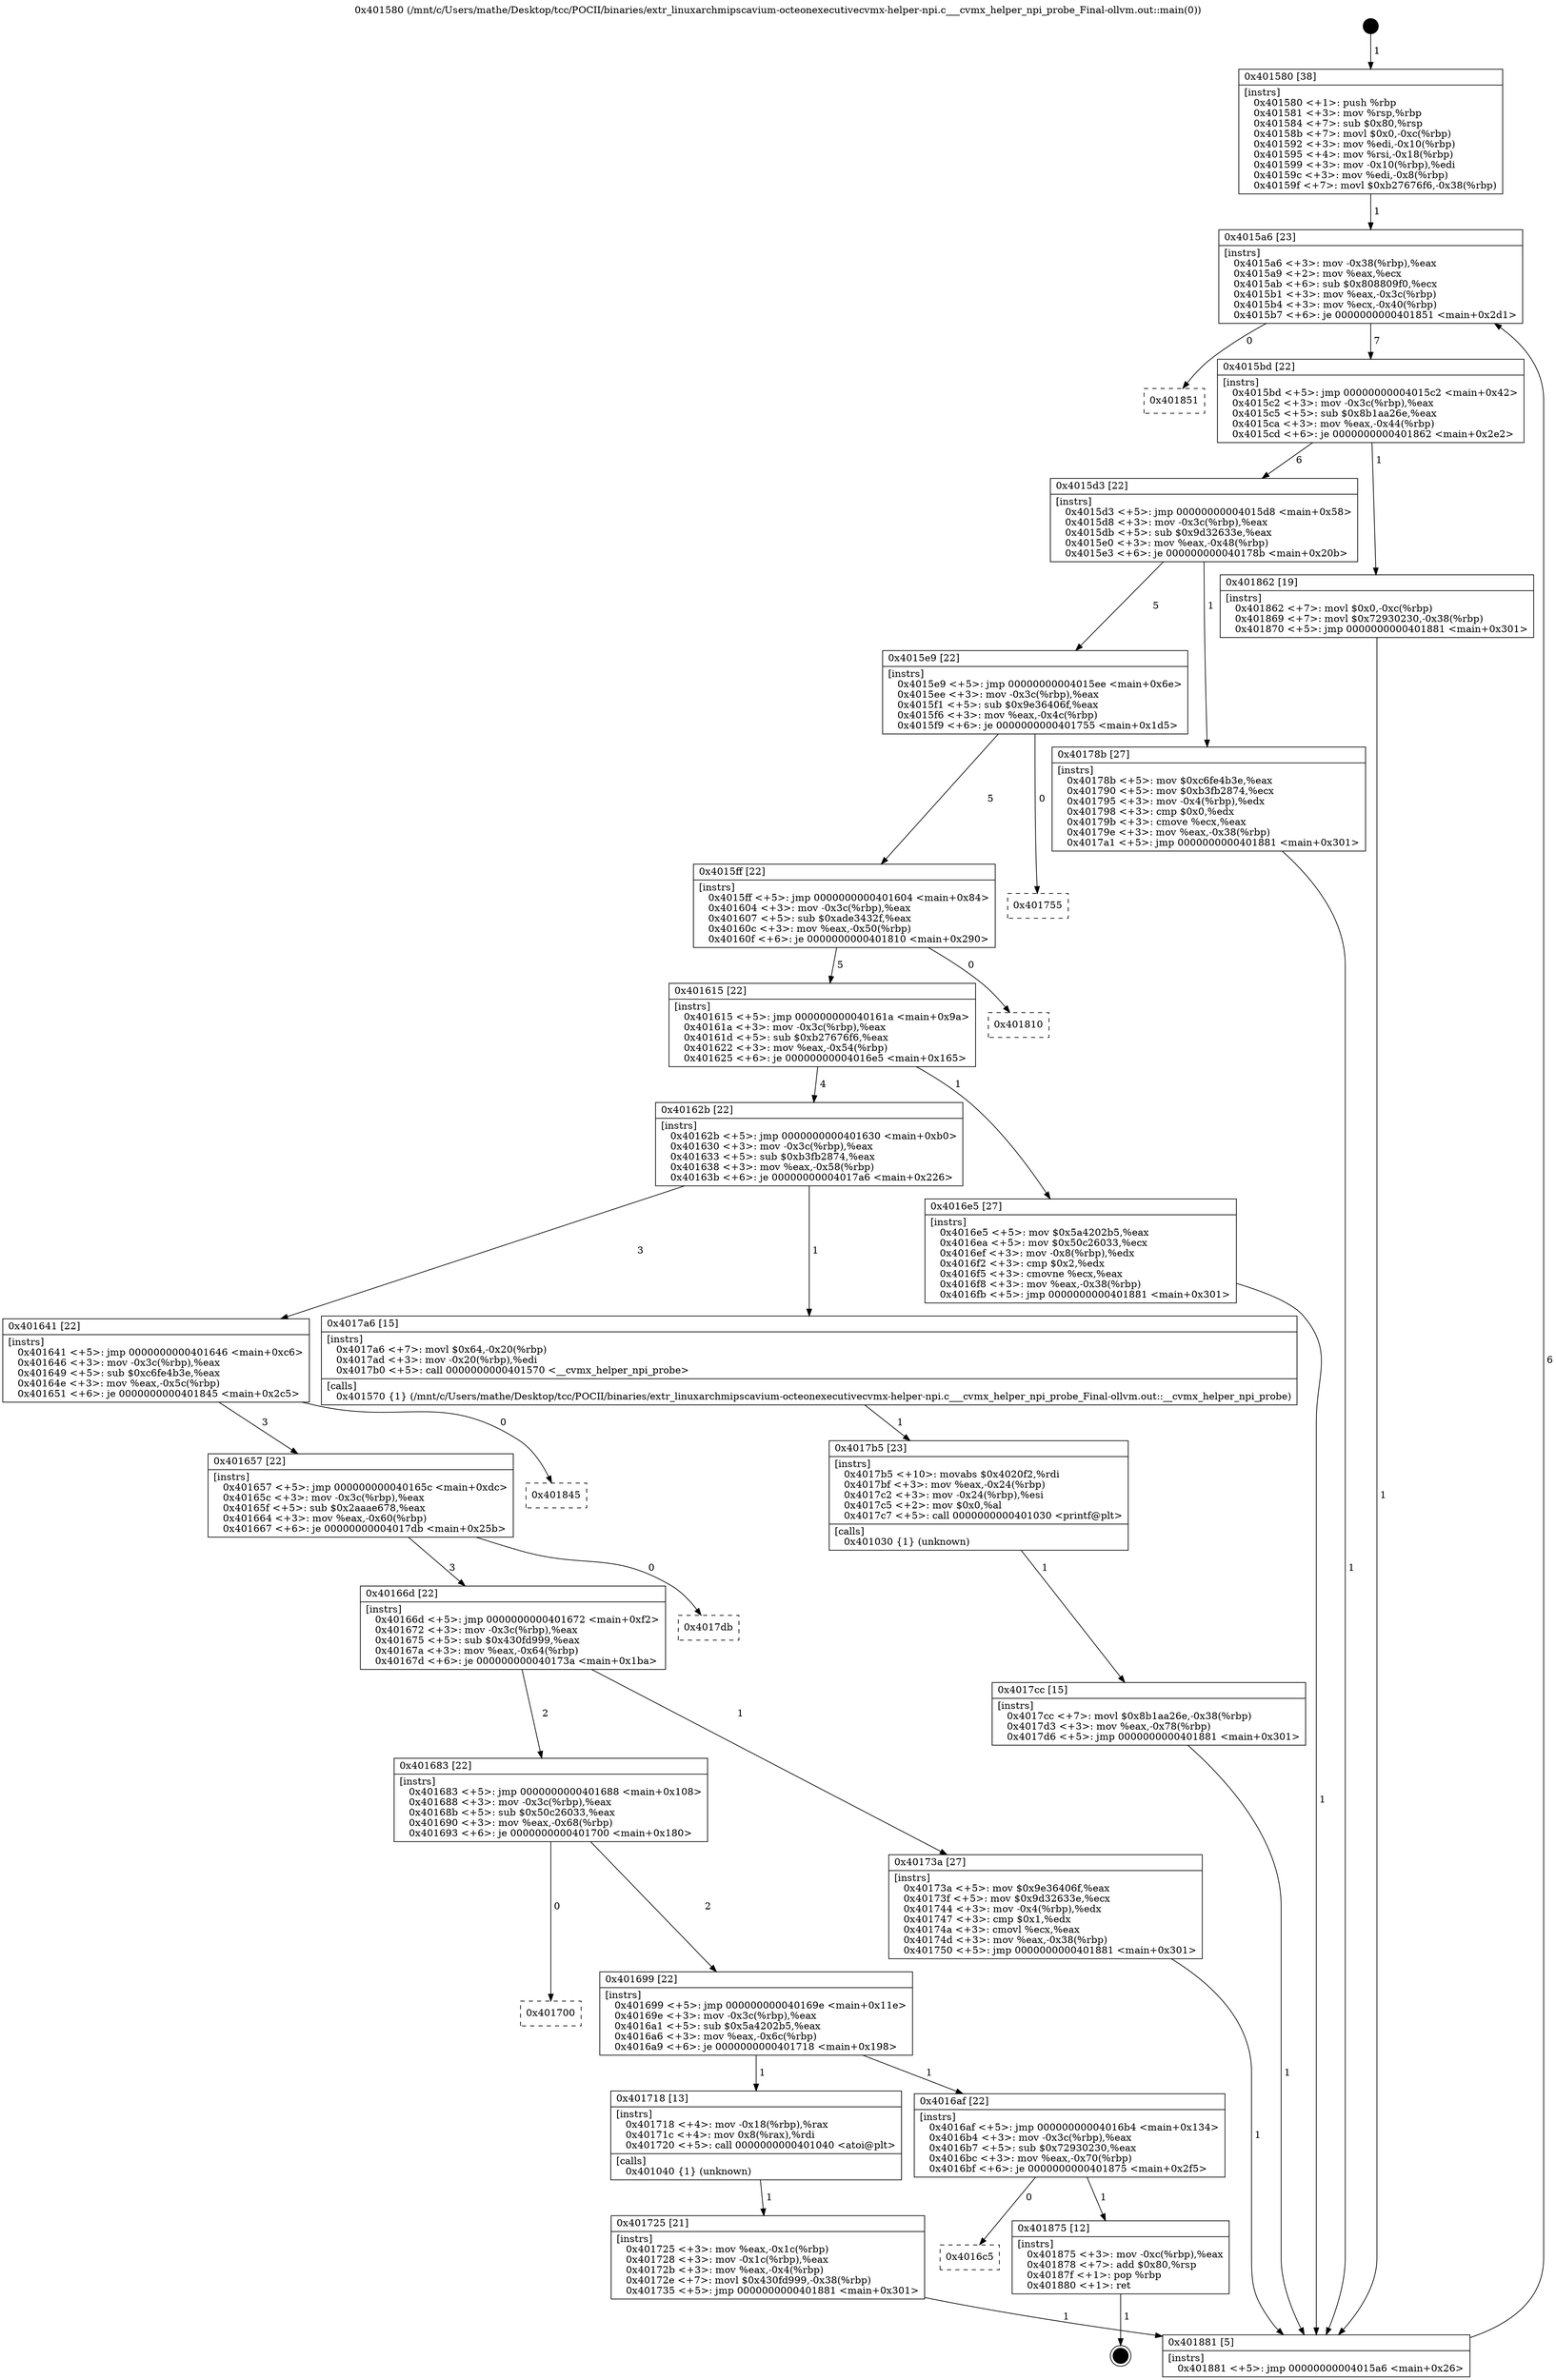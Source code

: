 digraph "0x401580" {
  label = "0x401580 (/mnt/c/Users/mathe/Desktop/tcc/POCII/binaries/extr_linuxarchmipscavium-octeonexecutivecvmx-helper-npi.c___cvmx_helper_npi_probe_Final-ollvm.out::main(0))"
  labelloc = "t"
  node[shape=record]

  Entry [label="",width=0.3,height=0.3,shape=circle,fillcolor=black,style=filled]
  "0x4015a6" [label="{
     0x4015a6 [23]\l
     | [instrs]\l
     &nbsp;&nbsp;0x4015a6 \<+3\>: mov -0x38(%rbp),%eax\l
     &nbsp;&nbsp;0x4015a9 \<+2\>: mov %eax,%ecx\l
     &nbsp;&nbsp;0x4015ab \<+6\>: sub $0x808809f0,%ecx\l
     &nbsp;&nbsp;0x4015b1 \<+3\>: mov %eax,-0x3c(%rbp)\l
     &nbsp;&nbsp;0x4015b4 \<+3\>: mov %ecx,-0x40(%rbp)\l
     &nbsp;&nbsp;0x4015b7 \<+6\>: je 0000000000401851 \<main+0x2d1\>\l
  }"]
  "0x401851" [label="{
     0x401851\l
  }", style=dashed]
  "0x4015bd" [label="{
     0x4015bd [22]\l
     | [instrs]\l
     &nbsp;&nbsp;0x4015bd \<+5\>: jmp 00000000004015c2 \<main+0x42\>\l
     &nbsp;&nbsp;0x4015c2 \<+3\>: mov -0x3c(%rbp),%eax\l
     &nbsp;&nbsp;0x4015c5 \<+5\>: sub $0x8b1aa26e,%eax\l
     &nbsp;&nbsp;0x4015ca \<+3\>: mov %eax,-0x44(%rbp)\l
     &nbsp;&nbsp;0x4015cd \<+6\>: je 0000000000401862 \<main+0x2e2\>\l
  }"]
  Exit [label="",width=0.3,height=0.3,shape=circle,fillcolor=black,style=filled,peripheries=2]
  "0x401862" [label="{
     0x401862 [19]\l
     | [instrs]\l
     &nbsp;&nbsp;0x401862 \<+7\>: movl $0x0,-0xc(%rbp)\l
     &nbsp;&nbsp;0x401869 \<+7\>: movl $0x72930230,-0x38(%rbp)\l
     &nbsp;&nbsp;0x401870 \<+5\>: jmp 0000000000401881 \<main+0x301\>\l
  }"]
  "0x4015d3" [label="{
     0x4015d3 [22]\l
     | [instrs]\l
     &nbsp;&nbsp;0x4015d3 \<+5\>: jmp 00000000004015d8 \<main+0x58\>\l
     &nbsp;&nbsp;0x4015d8 \<+3\>: mov -0x3c(%rbp),%eax\l
     &nbsp;&nbsp;0x4015db \<+5\>: sub $0x9d32633e,%eax\l
     &nbsp;&nbsp;0x4015e0 \<+3\>: mov %eax,-0x48(%rbp)\l
     &nbsp;&nbsp;0x4015e3 \<+6\>: je 000000000040178b \<main+0x20b\>\l
  }"]
  "0x4016c5" [label="{
     0x4016c5\l
  }", style=dashed]
  "0x40178b" [label="{
     0x40178b [27]\l
     | [instrs]\l
     &nbsp;&nbsp;0x40178b \<+5\>: mov $0xc6fe4b3e,%eax\l
     &nbsp;&nbsp;0x401790 \<+5\>: mov $0xb3fb2874,%ecx\l
     &nbsp;&nbsp;0x401795 \<+3\>: mov -0x4(%rbp),%edx\l
     &nbsp;&nbsp;0x401798 \<+3\>: cmp $0x0,%edx\l
     &nbsp;&nbsp;0x40179b \<+3\>: cmove %ecx,%eax\l
     &nbsp;&nbsp;0x40179e \<+3\>: mov %eax,-0x38(%rbp)\l
     &nbsp;&nbsp;0x4017a1 \<+5\>: jmp 0000000000401881 \<main+0x301\>\l
  }"]
  "0x4015e9" [label="{
     0x4015e9 [22]\l
     | [instrs]\l
     &nbsp;&nbsp;0x4015e9 \<+5\>: jmp 00000000004015ee \<main+0x6e\>\l
     &nbsp;&nbsp;0x4015ee \<+3\>: mov -0x3c(%rbp),%eax\l
     &nbsp;&nbsp;0x4015f1 \<+5\>: sub $0x9e36406f,%eax\l
     &nbsp;&nbsp;0x4015f6 \<+3\>: mov %eax,-0x4c(%rbp)\l
     &nbsp;&nbsp;0x4015f9 \<+6\>: je 0000000000401755 \<main+0x1d5\>\l
  }"]
  "0x401875" [label="{
     0x401875 [12]\l
     | [instrs]\l
     &nbsp;&nbsp;0x401875 \<+3\>: mov -0xc(%rbp),%eax\l
     &nbsp;&nbsp;0x401878 \<+7\>: add $0x80,%rsp\l
     &nbsp;&nbsp;0x40187f \<+1\>: pop %rbp\l
     &nbsp;&nbsp;0x401880 \<+1\>: ret\l
  }"]
  "0x401755" [label="{
     0x401755\l
  }", style=dashed]
  "0x4015ff" [label="{
     0x4015ff [22]\l
     | [instrs]\l
     &nbsp;&nbsp;0x4015ff \<+5\>: jmp 0000000000401604 \<main+0x84\>\l
     &nbsp;&nbsp;0x401604 \<+3\>: mov -0x3c(%rbp),%eax\l
     &nbsp;&nbsp;0x401607 \<+5\>: sub $0xade3432f,%eax\l
     &nbsp;&nbsp;0x40160c \<+3\>: mov %eax,-0x50(%rbp)\l
     &nbsp;&nbsp;0x40160f \<+6\>: je 0000000000401810 \<main+0x290\>\l
  }"]
  "0x4017cc" [label="{
     0x4017cc [15]\l
     | [instrs]\l
     &nbsp;&nbsp;0x4017cc \<+7\>: movl $0x8b1aa26e,-0x38(%rbp)\l
     &nbsp;&nbsp;0x4017d3 \<+3\>: mov %eax,-0x78(%rbp)\l
     &nbsp;&nbsp;0x4017d6 \<+5\>: jmp 0000000000401881 \<main+0x301\>\l
  }"]
  "0x401810" [label="{
     0x401810\l
  }", style=dashed]
  "0x401615" [label="{
     0x401615 [22]\l
     | [instrs]\l
     &nbsp;&nbsp;0x401615 \<+5\>: jmp 000000000040161a \<main+0x9a\>\l
     &nbsp;&nbsp;0x40161a \<+3\>: mov -0x3c(%rbp),%eax\l
     &nbsp;&nbsp;0x40161d \<+5\>: sub $0xb27676f6,%eax\l
     &nbsp;&nbsp;0x401622 \<+3\>: mov %eax,-0x54(%rbp)\l
     &nbsp;&nbsp;0x401625 \<+6\>: je 00000000004016e5 \<main+0x165\>\l
  }"]
  "0x4017b5" [label="{
     0x4017b5 [23]\l
     | [instrs]\l
     &nbsp;&nbsp;0x4017b5 \<+10\>: movabs $0x4020f2,%rdi\l
     &nbsp;&nbsp;0x4017bf \<+3\>: mov %eax,-0x24(%rbp)\l
     &nbsp;&nbsp;0x4017c2 \<+3\>: mov -0x24(%rbp),%esi\l
     &nbsp;&nbsp;0x4017c5 \<+2\>: mov $0x0,%al\l
     &nbsp;&nbsp;0x4017c7 \<+5\>: call 0000000000401030 \<printf@plt\>\l
     | [calls]\l
     &nbsp;&nbsp;0x401030 \{1\} (unknown)\l
  }"]
  "0x4016e5" [label="{
     0x4016e5 [27]\l
     | [instrs]\l
     &nbsp;&nbsp;0x4016e5 \<+5\>: mov $0x5a4202b5,%eax\l
     &nbsp;&nbsp;0x4016ea \<+5\>: mov $0x50c26033,%ecx\l
     &nbsp;&nbsp;0x4016ef \<+3\>: mov -0x8(%rbp),%edx\l
     &nbsp;&nbsp;0x4016f2 \<+3\>: cmp $0x2,%edx\l
     &nbsp;&nbsp;0x4016f5 \<+3\>: cmovne %ecx,%eax\l
     &nbsp;&nbsp;0x4016f8 \<+3\>: mov %eax,-0x38(%rbp)\l
     &nbsp;&nbsp;0x4016fb \<+5\>: jmp 0000000000401881 \<main+0x301\>\l
  }"]
  "0x40162b" [label="{
     0x40162b [22]\l
     | [instrs]\l
     &nbsp;&nbsp;0x40162b \<+5\>: jmp 0000000000401630 \<main+0xb0\>\l
     &nbsp;&nbsp;0x401630 \<+3\>: mov -0x3c(%rbp),%eax\l
     &nbsp;&nbsp;0x401633 \<+5\>: sub $0xb3fb2874,%eax\l
     &nbsp;&nbsp;0x401638 \<+3\>: mov %eax,-0x58(%rbp)\l
     &nbsp;&nbsp;0x40163b \<+6\>: je 00000000004017a6 \<main+0x226\>\l
  }"]
  "0x401881" [label="{
     0x401881 [5]\l
     | [instrs]\l
     &nbsp;&nbsp;0x401881 \<+5\>: jmp 00000000004015a6 \<main+0x26\>\l
  }"]
  "0x401580" [label="{
     0x401580 [38]\l
     | [instrs]\l
     &nbsp;&nbsp;0x401580 \<+1\>: push %rbp\l
     &nbsp;&nbsp;0x401581 \<+3\>: mov %rsp,%rbp\l
     &nbsp;&nbsp;0x401584 \<+7\>: sub $0x80,%rsp\l
     &nbsp;&nbsp;0x40158b \<+7\>: movl $0x0,-0xc(%rbp)\l
     &nbsp;&nbsp;0x401592 \<+3\>: mov %edi,-0x10(%rbp)\l
     &nbsp;&nbsp;0x401595 \<+4\>: mov %rsi,-0x18(%rbp)\l
     &nbsp;&nbsp;0x401599 \<+3\>: mov -0x10(%rbp),%edi\l
     &nbsp;&nbsp;0x40159c \<+3\>: mov %edi,-0x8(%rbp)\l
     &nbsp;&nbsp;0x40159f \<+7\>: movl $0xb27676f6,-0x38(%rbp)\l
  }"]
  "0x401725" [label="{
     0x401725 [21]\l
     | [instrs]\l
     &nbsp;&nbsp;0x401725 \<+3\>: mov %eax,-0x1c(%rbp)\l
     &nbsp;&nbsp;0x401728 \<+3\>: mov -0x1c(%rbp),%eax\l
     &nbsp;&nbsp;0x40172b \<+3\>: mov %eax,-0x4(%rbp)\l
     &nbsp;&nbsp;0x40172e \<+7\>: movl $0x430fd999,-0x38(%rbp)\l
     &nbsp;&nbsp;0x401735 \<+5\>: jmp 0000000000401881 \<main+0x301\>\l
  }"]
  "0x4017a6" [label="{
     0x4017a6 [15]\l
     | [instrs]\l
     &nbsp;&nbsp;0x4017a6 \<+7\>: movl $0x64,-0x20(%rbp)\l
     &nbsp;&nbsp;0x4017ad \<+3\>: mov -0x20(%rbp),%edi\l
     &nbsp;&nbsp;0x4017b0 \<+5\>: call 0000000000401570 \<__cvmx_helper_npi_probe\>\l
     | [calls]\l
     &nbsp;&nbsp;0x401570 \{1\} (/mnt/c/Users/mathe/Desktop/tcc/POCII/binaries/extr_linuxarchmipscavium-octeonexecutivecvmx-helper-npi.c___cvmx_helper_npi_probe_Final-ollvm.out::__cvmx_helper_npi_probe)\l
  }"]
  "0x401641" [label="{
     0x401641 [22]\l
     | [instrs]\l
     &nbsp;&nbsp;0x401641 \<+5\>: jmp 0000000000401646 \<main+0xc6\>\l
     &nbsp;&nbsp;0x401646 \<+3\>: mov -0x3c(%rbp),%eax\l
     &nbsp;&nbsp;0x401649 \<+5\>: sub $0xc6fe4b3e,%eax\l
     &nbsp;&nbsp;0x40164e \<+3\>: mov %eax,-0x5c(%rbp)\l
     &nbsp;&nbsp;0x401651 \<+6\>: je 0000000000401845 \<main+0x2c5\>\l
  }"]
  "0x4016af" [label="{
     0x4016af [22]\l
     | [instrs]\l
     &nbsp;&nbsp;0x4016af \<+5\>: jmp 00000000004016b4 \<main+0x134\>\l
     &nbsp;&nbsp;0x4016b4 \<+3\>: mov -0x3c(%rbp),%eax\l
     &nbsp;&nbsp;0x4016b7 \<+5\>: sub $0x72930230,%eax\l
     &nbsp;&nbsp;0x4016bc \<+3\>: mov %eax,-0x70(%rbp)\l
     &nbsp;&nbsp;0x4016bf \<+6\>: je 0000000000401875 \<main+0x2f5\>\l
  }"]
  "0x401845" [label="{
     0x401845\l
  }", style=dashed]
  "0x401657" [label="{
     0x401657 [22]\l
     | [instrs]\l
     &nbsp;&nbsp;0x401657 \<+5\>: jmp 000000000040165c \<main+0xdc\>\l
     &nbsp;&nbsp;0x40165c \<+3\>: mov -0x3c(%rbp),%eax\l
     &nbsp;&nbsp;0x40165f \<+5\>: sub $0x2aaae678,%eax\l
     &nbsp;&nbsp;0x401664 \<+3\>: mov %eax,-0x60(%rbp)\l
     &nbsp;&nbsp;0x401667 \<+6\>: je 00000000004017db \<main+0x25b\>\l
  }"]
  "0x401718" [label="{
     0x401718 [13]\l
     | [instrs]\l
     &nbsp;&nbsp;0x401718 \<+4\>: mov -0x18(%rbp),%rax\l
     &nbsp;&nbsp;0x40171c \<+4\>: mov 0x8(%rax),%rdi\l
     &nbsp;&nbsp;0x401720 \<+5\>: call 0000000000401040 \<atoi@plt\>\l
     | [calls]\l
     &nbsp;&nbsp;0x401040 \{1\} (unknown)\l
  }"]
  "0x4017db" [label="{
     0x4017db\l
  }", style=dashed]
  "0x40166d" [label="{
     0x40166d [22]\l
     | [instrs]\l
     &nbsp;&nbsp;0x40166d \<+5\>: jmp 0000000000401672 \<main+0xf2\>\l
     &nbsp;&nbsp;0x401672 \<+3\>: mov -0x3c(%rbp),%eax\l
     &nbsp;&nbsp;0x401675 \<+5\>: sub $0x430fd999,%eax\l
     &nbsp;&nbsp;0x40167a \<+3\>: mov %eax,-0x64(%rbp)\l
     &nbsp;&nbsp;0x40167d \<+6\>: je 000000000040173a \<main+0x1ba\>\l
  }"]
  "0x401699" [label="{
     0x401699 [22]\l
     | [instrs]\l
     &nbsp;&nbsp;0x401699 \<+5\>: jmp 000000000040169e \<main+0x11e\>\l
     &nbsp;&nbsp;0x40169e \<+3\>: mov -0x3c(%rbp),%eax\l
     &nbsp;&nbsp;0x4016a1 \<+5\>: sub $0x5a4202b5,%eax\l
     &nbsp;&nbsp;0x4016a6 \<+3\>: mov %eax,-0x6c(%rbp)\l
     &nbsp;&nbsp;0x4016a9 \<+6\>: je 0000000000401718 \<main+0x198\>\l
  }"]
  "0x40173a" [label="{
     0x40173a [27]\l
     | [instrs]\l
     &nbsp;&nbsp;0x40173a \<+5\>: mov $0x9e36406f,%eax\l
     &nbsp;&nbsp;0x40173f \<+5\>: mov $0x9d32633e,%ecx\l
     &nbsp;&nbsp;0x401744 \<+3\>: mov -0x4(%rbp),%edx\l
     &nbsp;&nbsp;0x401747 \<+3\>: cmp $0x1,%edx\l
     &nbsp;&nbsp;0x40174a \<+3\>: cmovl %ecx,%eax\l
     &nbsp;&nbsp;0x40174d \<+3\>: mov %eax,-0x38(%rbp)\l
     &nbsp;&nbsp;0x401750 \<+5\>: jmp 0000000000401881 \<main+0x301\>\l
  }"]
  "0x401683" [label="{
     0x401683 [22]\l
     | [instrs]\l
     &nbsp;&nbsp;0x401683 \<+5\>: jmp 0000000000401688 \<main+0x108\>\l
     &nbsp;&nbsp;0x401688 \<+3\>: mov -0x3c(%rbp),%eax\l
     &nbsp;&nbsp;0x40168b \<+5\>: sub $0x50c26033,%eax\l
     &nbsp;&nbsp;0x401690 \<+3\>: mov %eax,-0x68(%rbp)\l
     &nbsp;&nbsp;0x401693 \<+6\>: je 0000000000401700 \<main+0x180\>\l
  }"]
  "0x401700" [label="{
     0x401700\l
  }", style=dashed]
  Entry -> "0x401580" [label=" 1"]
  "0x4015a6" -> "0x401851" [label=" 0"]
  "0x4015a6" -> "0x4015bd" [label=" 7"]
  "0x401875" -> Exit [label=" 1"]
  "0x4015bd" -> "0x401862" [label=" 1"]
  "0x4015bd" -> "0x4015d3" [label=" 6"]
  "0x4016af" -> "0x4016c5" [label=" 0"]
  "0x4015d3" -> "0x40178b" [label=" 1"]
  "0x4015d3" -> "0x4015e9" [label=" 5"]
  "0x4016af" -> "0x401875" [label=" 1"]
  "0x4015e9" -> "0x401755" [label=" 0"]
  "0x4015e9" -> "0x4015ff" [label=" 5"]
  "0x401862" -> "0x401881" [label=" 1"]
  "0x4015ff" -> "0x401810" [label=" 0"]
  "0x4015ff" -> "0x401615" [label=" 5"]
  "0x4017cc" -> "0x401881" [label=" 1"]
  "0x401615" -> "0x4016e5" [label=" 1"]
  "0x401615" -> "0x40162b" [label=" 4"]
  "0x4016e5" -> "0x401881" [label=" 1"]
  "0x401580" -> "0x4015a6" [label=" 1"]
  "0x401881" -> "0x4015a6" [label=" 6"]
  "0x4017b5" -> "0x4017cc" [label=" 1"]
  "0x40162b" -> "0x4017a6" [label=" 1"]
  "0x40162b" -> "0x401641" [label=" 3"]
  "0x4017a6" -> "0x4017b5" [label=" 1"]
  "0x401641" -> "0x401845" [label=" 0"]
  "0x401641" -> "0x401657" [label=" 3"]
  "0x40178b" -> "0x401881" [label=" 1"]
  "0x401657" -> "0x4017db" [label=" 0"]
  "0x401657" -> "0x40166d" [label=" 3"]
  "0x40173a" -> "0x401881" [label=" 1"]
  "0x40166d" -> "0x40173a" [label=" 1"]
  "0x40166d" -> "0x401683" [label=" 2"]
  "0x401718" -> "0x401725" [label=" 1"]
  "0x401683" -> "0x401700" [label=" 0"]
  "0x401683" -> "0x401699" [label=" 2"]
  "0x401725" -> "0x401881" [label=" 1"]
  "0x401699" -> "0x401718" [label=" 1"]
  "0x401699" -> "0x4016af" [label=" 1"]
}

